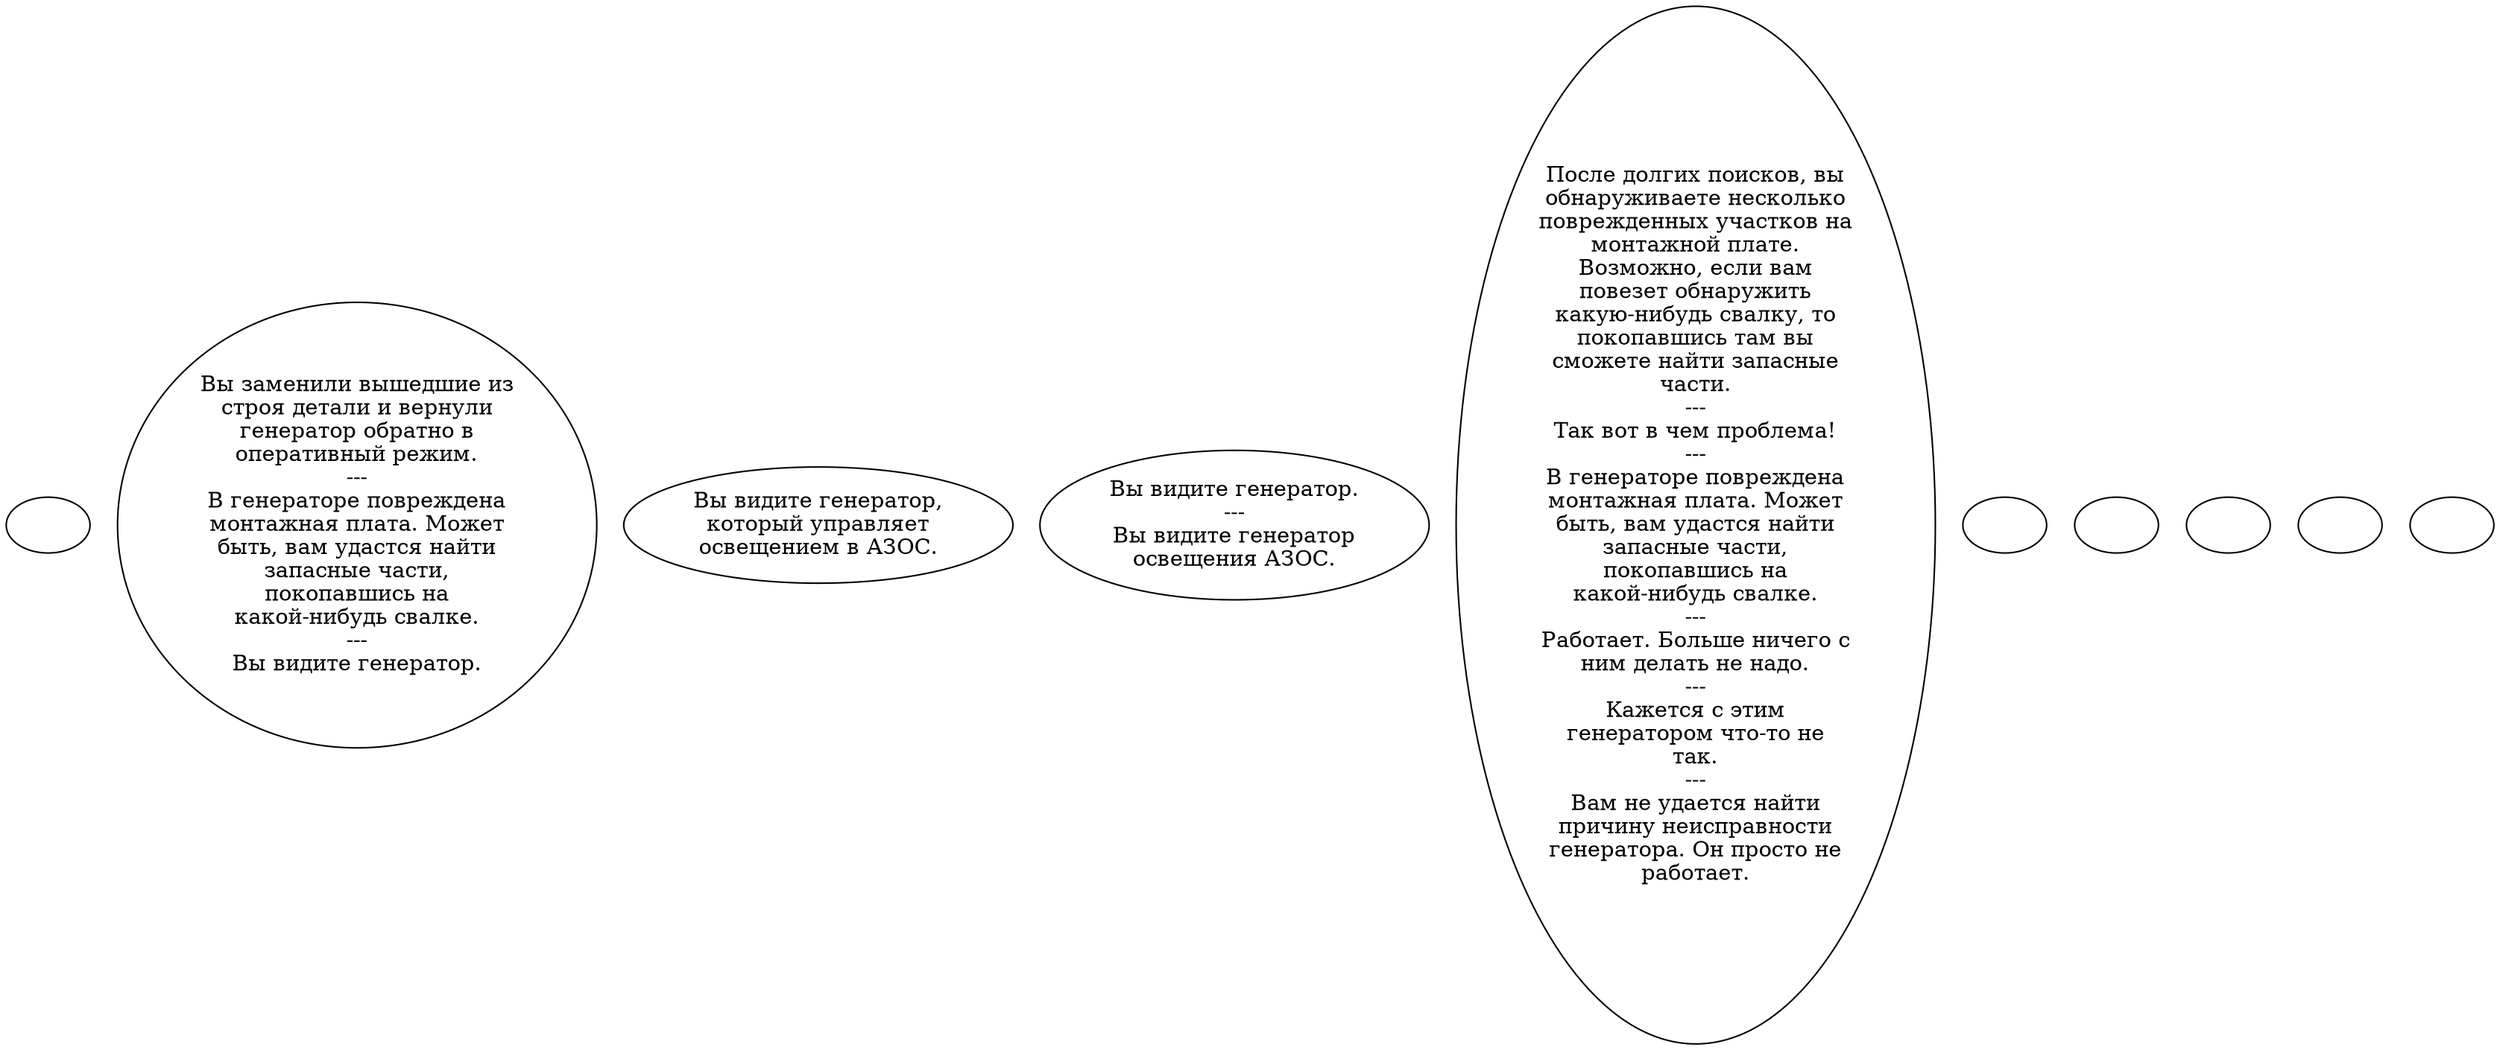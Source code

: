 digraph epai14 {
  "start" [style=filled       fillcolor="#FFFFFF"       color="#000000"]
  "start" [label=""]
  "use_obj_on_p_proc" [style=filled       fillcolor="#FFFFFF"       color="#000000"]
  "use_obj_on_p_proc" [label="Вы заменили вышедшие из\nстроя детали и вернули\nгенератор обратно в\nоперативный режим.\n---\nВ генераторе повреждена\nмонтажная плата. Может\nбыть, вам удастся найти\nзапасные части,\nпокопавшись на\nкакой-нибудь свалке.\n---\nВы видите генератор."]
  "description_p_proc" [style=filled       fillcolor="#FFFFFF"       color="#000000"]
  "description_p_proc" [label="Вы видите генератор,\nкоторый управляет\nосвещением в АЗОС."]
  "look_at_p_proc" [style=filled       fillcolor="#FFFFFF"       color="#000000"]
  "look_at_p_proc" [label="Вы видите генератор.\n---\nВы видите генератор\nосвещения АЗОС."]
  "use_skill_on_p_proc" [style=filled       fillcolor="#FFFFFF"       color="#000000"]
  "use_skill_on_p_proc" [label="После долгих поисков, вы\nобнаруживаете несколько\nповрежденных участков на\nмонтажной плате.\nВозможно, если вам\nповезет обнаружить\nкакую-нибудь свалку, то\nпокопавшись там вы\nсможете найти запасные\nчасти.\n---\nТак вот в чем проблема!\n---\nВ генераторе повреждена\nмонтажная плата. Может\nбыть, вам удастся найти\nзапасные части,\nпокопавшись на\nкакой-нибудь свалке.\n---\nРаботает. Больше ничего с\nним делать не надо.\n---\nКажется с этим\nгенератором что-то не\nтак.\n---\nВам не удается найти\nпричину неисправности\nгенератора. Он просто не\nработает."]
  "use_p_proc" [style=filled       fillcolor="#FFFFFF"       color="#000000"]
  "use_p_proc" [label=""]
  "destroy_p_proc" [style=filled       fillcolor="#FFFFFF"       color="#000000"]
  "destroy_p_proc" [label=""]
  "map_enter_p_proc" [style=filled       fillcolor="#FFFFFF"       color="#000000"]
  "map_enter_p_proc" [label=""]
  "map_update_p_proc" [style=filled       fillcolor="#FFFFFF"       color="#000000"]
  "map_update_p_proc" [label=""]
  "timed_event_p_proc" [style=filled       fillcolor="#FFFFFF"       color="#000000"]
  "timed_event_p_proc" [label=""]
}
